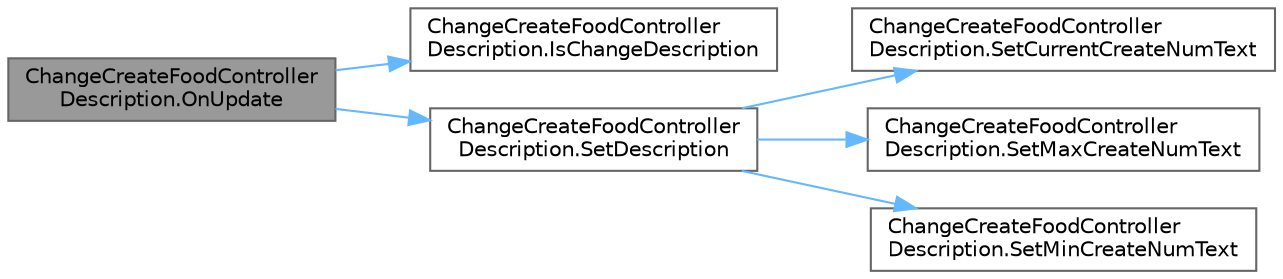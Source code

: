 digraph "ChangeCreateFoodControllerDescription.OnUpdate"
{
 // LATEX_PDF_SIZE
  bgcolor="transparent";
  edge [fontname=Helvetica,fontsize=10,labelfontname=Helvetica,labelfontsize=10];
  node [fontname=Helvetica,fontsize=10,shape=box,height=0.2,width=0.4];
  rankdir="LR";
  Node1 [id="Node000001",label="ChangeCreateFoodController\lDescription.OnUpdate",height=0.2,width=0.4,color="gray40", fillcolor="grey60", style="filled", fontcolor="black",tooltip=" "];
  Node1 -> Node2 [id="edge1_Node000001_Node000002",color="steelblue1",style="solid",tooltip=" "];
  Node2 [id="Node000002",label="ChangeCreateFoodController\lDescription.IsChangeDescription",height=0.2,width=0.4,color="grey40", fillcolor="white", style="filled",URL="$class_change_create_food_controller_description.html#ab747a67349a19063babfafb3e6349f7c",tooltip=" "];
  Node1 -> Node3 [id="edge2_Node000001_Node000003",color="steelblue1",style="solid",tooltip=" "];
  Node3 [id="Node000003",label="ChangeCreateFoodController\lDescription.SetDescription",height=0.2,width=0.4,color="grey40", fillcolor="white", style="filled",URL="$class_change_create_food_controller_description.html#a13e13b757540ce0f1f4427c095b4250a",tooltip=" "];
  Node3 -> Node4 [id="edge3_Node000003_Node000004",color="steelblue1",style="solid",tooltip=" "];
  Node4 [id="Node000004",label="ChangeCreateFoodController\lDescription.SetCurrentCreateNumText",height=0.2,width=0.4,color="grey40", fillcolor="white", style="filled",URL="$class_change_create_food_controller_description.html#ab24aa17523fd131f319a821e2a5d3e43",tooltip=" "];
  Node3 -> Node5 [id="edge4_Node000003_Node000005",color="steelblue1",style="solid",tooltip=" "];
  Node5 [id="Node000005",label="ChangeCreateFoodController\lDescription.SetMaxCreateNumText",height=0.2,width=0.4,color="grey40", fillcolor="white", style="filled",URL="$class_change_create_food_controller_description.html#ad17268f2e85580ac7616edc0828e2550",tooltip=" "];
  Node3 -> Node6 [id="edge5_Node000003_Node000006",color="steelblue1",style="solid",tooltip=" "];
  Node6 [id="Node000006",label="ChangeCreateFoodController\lDescription.SetMinCreateNumText",height=0.2,width=0.4,color="grey40", fillcolor="white", style="filled",URL="$class_change_create_food_controller_description.html#acaeb70c691d5759fca8275738f22c886",tooltip=" "];
}
